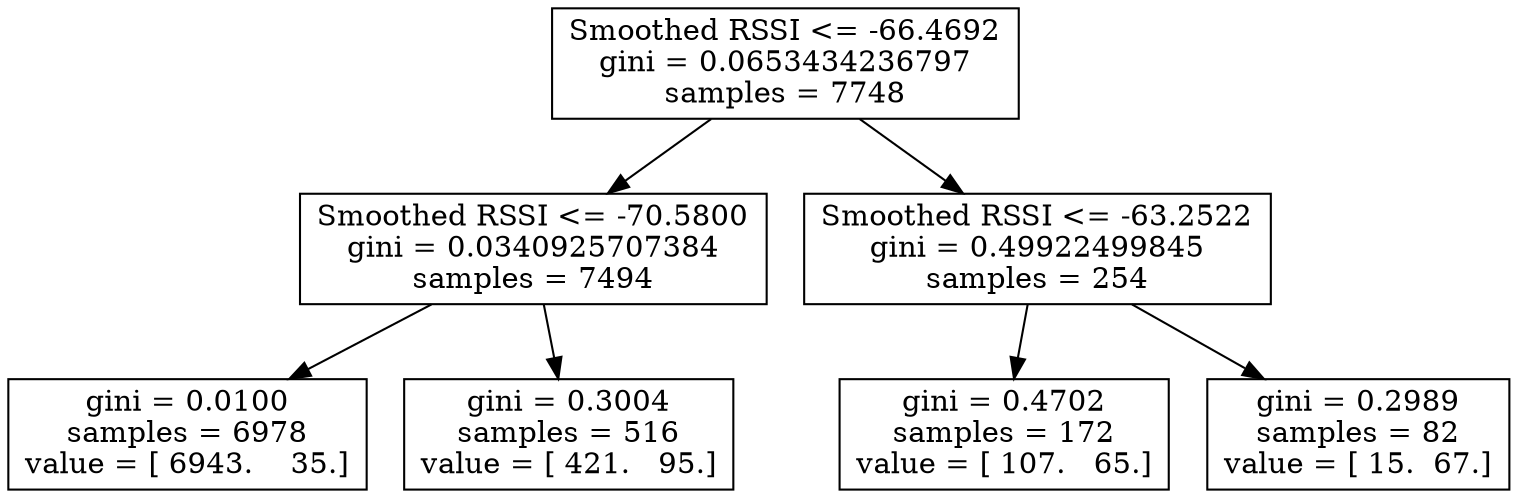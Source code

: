 digraph Tree {
0 [label="Smoothed RSSI <= -66.4692\ngini = 0.0653434236797\nsamples = 7748", shape="box"] ;
1 [label="Smoothed RSSI <= -70.5800\ngini = 0.0340925707384\nsamples = 7494", shape="box"] ;
0 -> 1 ;
2 [label="gini = 0.0100\nsamples = 6978\nvalue = [ 6943.    35.]", shape="box"] ;
1 -> 2 ;
3 [label="gini = 0.3004\nsamples = 516\nvalue = [ 421.   95.]", shape="box"] ;
1 -> 3 ;
4 [label="Smoothed RSSI <= -63.2522\ngini = 0.49922499845\nsamples = 254", shape="box"] ;
0 -> 4 ;
5 [label="gini = 0.4702\nsamples = 172\nvalue = [ 107.   65.]", shape="box"] ;
4 -> 5 ;
6 [label="gini = 0.2989\nsamples = 82\nvalue = [ 15.  67.]", shape="box"] ;
4 -> 6 ;
}